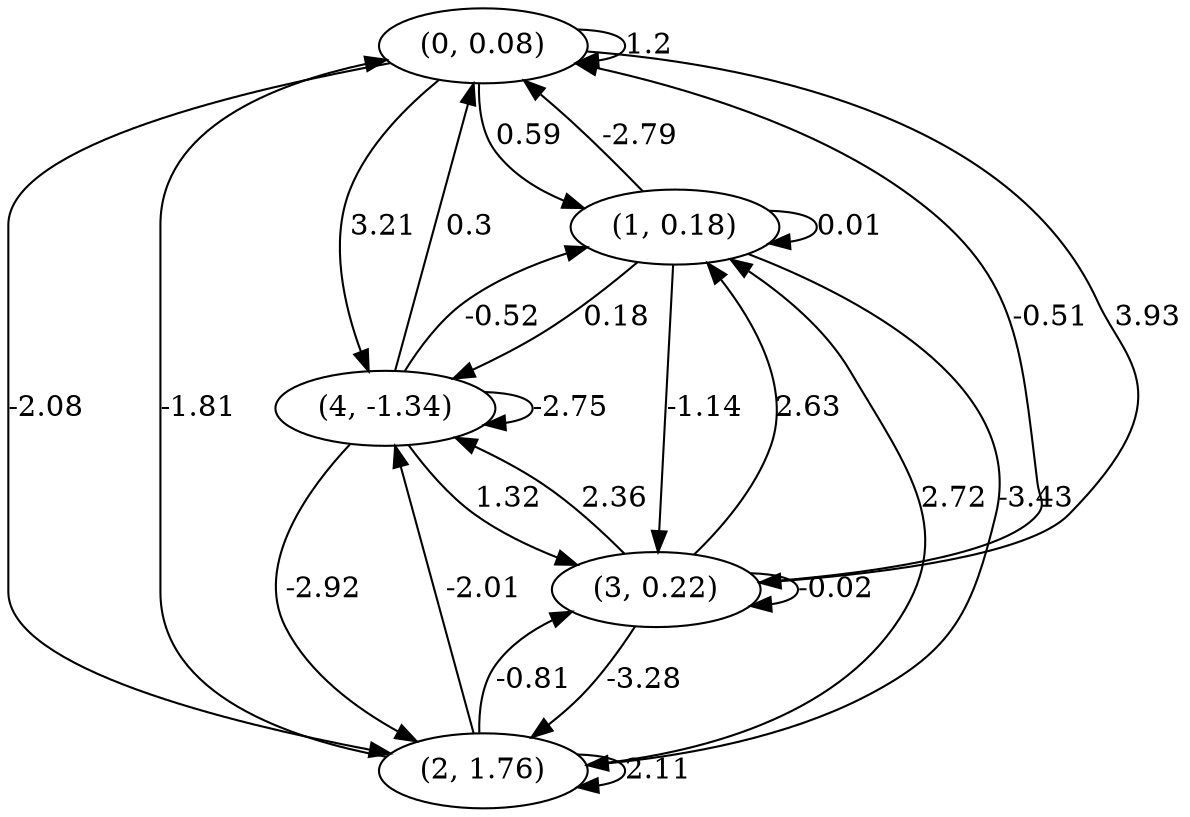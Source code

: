 digraph {
    0 [ label = "(0, 0.08)" ]
    1 [ label = "(1, 0.18)" ]
    2 [ label = "(2, 1.76)" ]
    3 [ label = "(3, 0.22)" ]
    4 [ label = "(4, -1.34)" ]
    0 -> 0 [ label = "1.2" ]
    1 -> 1 [ label = "0.01" ]
    2 -> 2 [ label = "2.11" ]
    3 -> 3 [ label = "-0.02" ]
    4 -> 4 [ label = "-2.75" ]
    1 -> 0 [ label = "-2.79" ]
    2 -> 0 [ label = "-1.81" ]
    3 -> 0 [ label = "-0.51" ]
    4 -> 0 [ label = "0.3" ]
    0 -> 1 [ label = "0.59" ]
    2 -> 1 [ label = "2.72" ]
    3 -> 1 [ label = "2.63" ]
    4 -> 1 [ label = "-0.52" ]
    0 -> 2 [ label = "-2.08" ]
    1 -> 2 [ label = "-3.43" ]
    3 -> 2 [ label = "-3.28" ]
    4 -> 2 [ label = "-2.92" ]
    0 -> 3 [ label = "3.93" ]
    1 -> 3 [ label = "-1.14" ]
    2 -> 3 [ label = "-0.81" ]
    4 -> 3 [ label = "1.32" ]
    0 -> 4 [ label = "3.21" ]
    1 -> 4 [ label = "0.18" ]
    2 -> 4 [ label = "-2.01" ]
    3 -> 4 [ label = "2.36" ]
}

